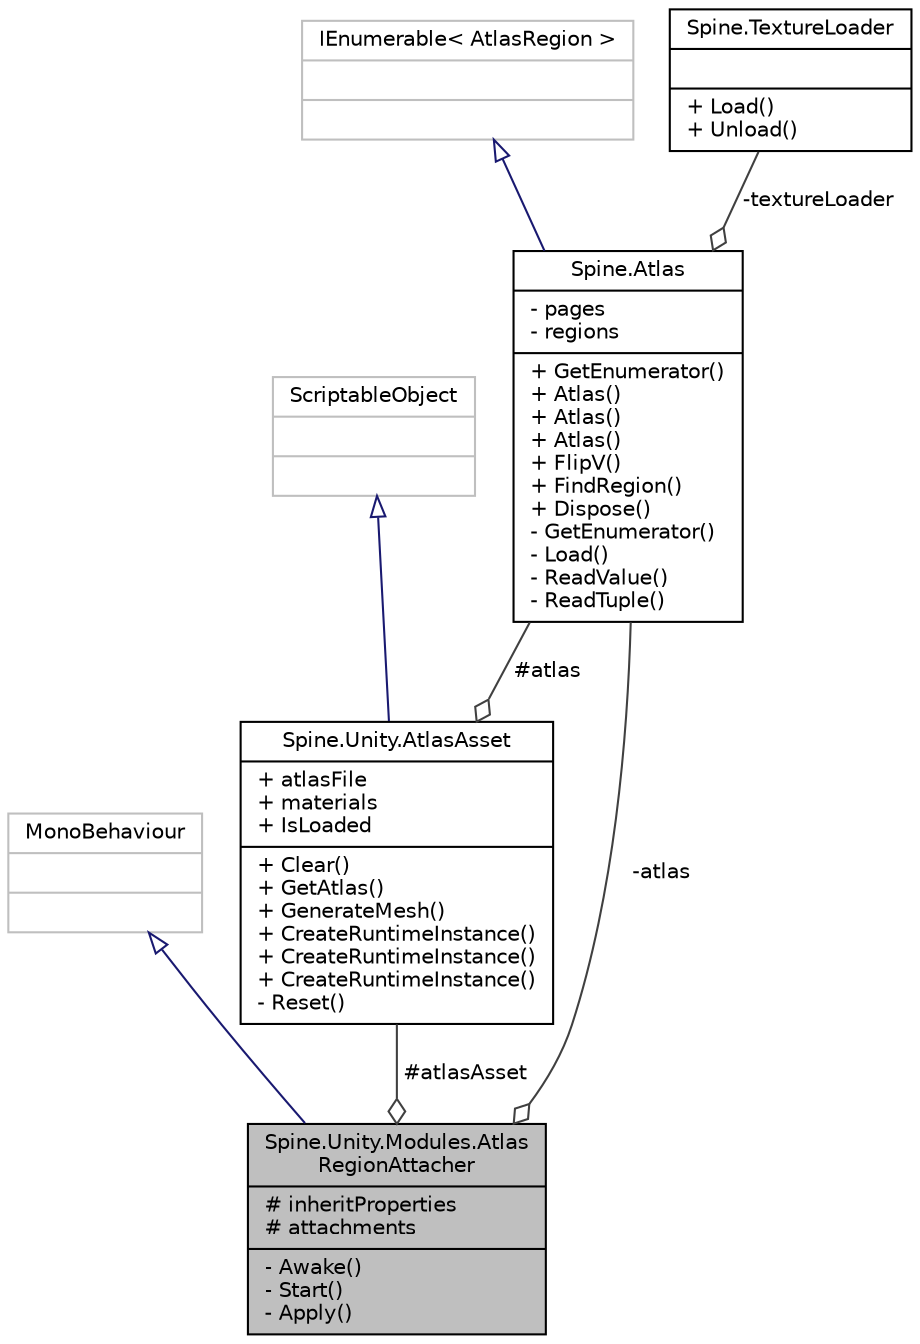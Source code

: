 digraph "Spine.Unity.Modules.AtlasRegionAttacher"
{
 // LATEX_PDF_SIZE
  edge [fontname="Helvetica",fontsize="10",labelfontname="Helvetica",labelfontsize="10"];
  node [fontname="Helvetica",fontsize="10",shape=record];
  Node1 [label="{Spine.Unity.Modules.Atlas\lRegionAttacher\n|# inheritProperties\l# attachments\l|- Awake()\l- Start()\l- Apply()\l}",height=0.2,width=0.4,color="black", fillcolor="grey75", style="filled", fontcolor="black",tooltip="Example code for a component that replaces the default attachment of a slot with an image from a Spin..."];
  Node2 -> Node1 [dir="back",color="midnightblue",fontsize="10",style="solid",arrowtail="onormal"];
  Node2 [label="{MonoBehaviour\n||}",height=0.2,width=0.4,color="grey75", fillcolor="white", style="filled",tooltip=" "];
  Node3 -> Node1 [color="grey25",fontsize="10",style="solid",label=" -atlas" ,arrowhead="odiamond"];
  Node3 [label="{Spine.Atlas\n|- pages\l- regions\l|+ GetEnumerator()\l+ Atlas()\l+ Atlas()\l+ Atlas()\l+ FlipV()\l+ FindRegion()\l+ Dispose()\l- GetEnumerator()\l- Load()\l- ReadValue()\l- ReadTuple()\l}",height=0.2,width=0.4,color="black", fillcolor="white", style="filled",URL="$class_spine_1_1_atlas.html",tooltip=" "];
  Node4 -> Node3 [dir="back",color="midnightblue",fontsize="10",style="solid",arrowtail="onormal"];
  Node4 [label="{IEnumerable\< AtlasRegion \>\n||}",height=0.2,width=0.4,color="grey75", fillcolor="white", style="filled",tooltip=" "];
  Node5 -> Node3 [color="grey25",fontsize="10",style="solid",label=" -textureLoader" ,arrowhead="odiamond"];
  Node5 [label="{Spine.TextureLoader\n||+ Load()\l+ Unload()\l}",height=0.2,width=0.4,color="black", fillcolor="white", style="filled",URL="$interface_spine_1_1_texture_loader.html",tooltip=" "];
  Node6 -> Node1 [color="grey25",fontsize="10",style="solid",label=" #atlasAsset" ,arrowhead="odiamond"];
  Node6 [label="{Spine.Unity.AtlasAsset\n|+ atlasFile\l+ materials\l+ IsLoaded\l|+ Clear()\l+ GetAtlas()\l+ GenerateMesh()\l+ CreateRuntimeInstance()\l+ CreateRuntimeInstance()\l+ CreateRuntimeInstance()\l- Reset()\l}",height=0.2,width=0.4,color="black", fillcolor="white", style="filled",URL="$class_spine_1_1_unity_1_1_atlas_asset.html",tooltip="Loads and stores a Spine atlas and list of materials."];
  Node7 -> Node6 [dir="back",color="midnightblue",fontsize="10",style="solid",arrowtail="onormal"];
  Node7 [label="{ScriptableObject\n||}",height=0.2,width=0.4,color="grey75", fillcolor="white", style="filled",tooltip=" "];
  Node3 -> Node6 [color="grey25",fontsize="10",style="solid",label=" #atlas" ,arrowhead="odiamond"];
}
